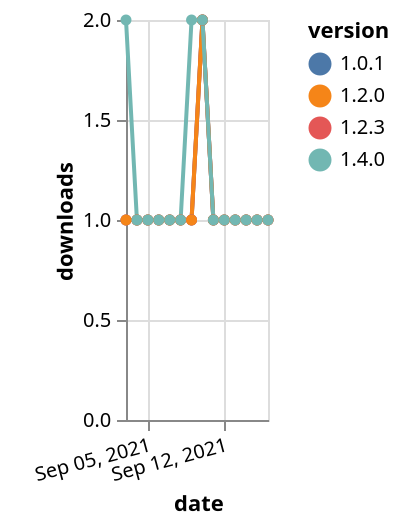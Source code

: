 {"$schema": "https://vega.github.io/schema/vega-lite/v5.json", "description": "A simple bar chart with embedded data.", "data": {"values": [{"date": "2021-09-03", "total": 163, "delta": 1, "version": "1.0.1"}, {"date": "2021-09-04", "total": 164, "delta": 1, "version": "1.0.1"}, {"date": "2021-09-05", "total": 165, "delta": 1, "version": "1.0.1"}, {"date": "2021-09-06", "total": 166, "delta": 1, "version": "1.0.1"}, {"date": "2021-09-07", "total": 167, "delta": 1, "version": "1.0.1"}, {"date": "2021-09-08", "total": 168, "delta": 1, "version": "1.0.1"}, {"date": "2021-09-09", "total": 169, "delta": 1, "version": "1.0.1"}, {"date": "2021-09-10", "total": 171, "delta": 2, "version": "1.0.1"}, {"date": "2021-09-11", "total": 172, "delta": 1, "version": "1.0.1"}, {"date": "2021-09-12", "total": 173, "delta": 1, "version": "1.0.1"}, {"date": "2021-09-13", "total": 174, "delta": 1, "version": "1.0.1"}, {"date": "2021-09-14", "total": 175, "delta": 1, "version": "1.0.1"}, {"date": "2021-09-15", "total": 176, "delta": 1, "version": "1.0.1"}, {"date": "2021-09-16", "total": 177, "delta": 1, "version": "1.0.1"}, {"date": "2021-09-03", "total": 128, "delta": 1, "version": "1.2.3"}, {"date": "2021-09-04", "total": 129, "delta": 1, "version": "1.2.3"}, {"date": "2021-09-05", "total": 130, "delta": 1, "version": "1.2.3"}, {"date": "2021-09-06", "total": 131, "delta": 1, "version": "1.2.3"}, {"date": "2021-09-07", "total": 132, "delta": 1, "version": "1.2.3"}, {"date": "2021-09-08", "total": 133, "delta": 1, "version": "1.2.3"}, {"date": "2021-09-09", "total": 134, "delta": 1, "version": "1.2.3"}, {"date": "2021-09-10", "total": 136, "delta": 2, "version": "1.2.3"}, {"date": "2021-09-11", "total": 137, "delta": 1, "version": "1.2.3"}, {"date": "2021-09-12", "total": 138, "delta": 1, "version": "1.2.3"}, {"date": "2021-09-13", "total": 139, "delta": 1, "version": "1.2.3"}, {"date": "2021-09-14", "total": 140, "delta": 1, "version": "1.2.3"}, {"date": "2021-09-15", "total": 141, "delta": 1, "version": "1.2.3"}, {"date": "2021-09-16", "total": 142, "delta": 1, "version": "1.2.3"}, {"date": "2021-09-03", "total": 147, "delta": 1, "version": "1.2.0"}, {"date": "2021-09-04", "total": 148, "delta": 1, "version": "1.2.0"}, {"date": "2021-09-05", "total": 149, "delta": 1, "version": "1.2.0"}, {"date": "2021-09-06", "total": 150, "delta": 1, "version": "1.2.0"}, {"date": "2021-09-07", "total": 151, "delta": 1, "version": "1.2.0"}, {"date": "2021-09-08", "total": 152, "delta": 1, "version": "1.2.0"}, {"date": "2021-09-09", "total": 153, "delta": 1, "version": "1.2.0"}, {"date": "2021-09-10", "total": 155, "delta": 2, "version": "1.2.0"}, {"date": "2021-09-11", "total": 156, "delta": 1, "version": "1.2.0"}, {"date": "2021-09-12", "total": 157, "delta": 1, "version": "1.2.0"}, {"date": "2021-09-13", "total": 158, "delta": 1, "version": "1.2.0"}, {"date": "2021-09-14", "total": 159, "delta": 1, "version": "1.2.0"}, {"date": "2021-09-15", "total": 160, "delta": 1, "version": "1.2.0"}, {"date": "2021-09-16", "total": 161, "delta": 1, "version": "1.2.0"}, {"date": "2021-09-03", "total": 115, "delta": 2, "version": "1.4.0"}, {"date": "2021-09-04", "total": 116, "delta": 1, "version": "1.4.0"}, {"date": "2021-09-05", "total": 117, "delta": 1, "version": "1.4.0"}, {"date": "2021-09-06", "total": 118, "delta": 1, "version": "1.4.0"}, {"date": "2021-09-07", "total": 119, "delta": 1, "version": "1.4.0"}, {"date": "2021-09-08", "total": 120, "delta": 1, "version": "1.4.0"}, {"date": "2021-09-09", "total": 122, "delta": 2, "version": "1.4.0"}, {"date": "2021-09-10", "total": 124, "delta": 2, "version": "1.4.0"}, {"date": "2021-09-11", "total": 125, "delta": 1, "version": "1.4.0"}, {"date": "2021-09-12", "total": 126, "delta": 1, "version": "1.4.0"}, {"date": "2021-09-13", "total": 127, "delta": 1, "version": "1.4.0"}, {"date": "2021-09-14", "total": 128, "delta": 1, "version": "1.4.0"}, {"date": "2021-09-15", "total": 129, "delta": 1, "version": "1.4.0"}, {"date": "2021-09-16", "total": 130, "delta": 1, "version": "1.4.0"}]}, "width": "container", "mark": {"type": "line", "point": {"filled": true}}, "encoding": {"x": {"field": "date", "type": "temporal", "timeUnit": "yearmonthdate", "title": "date", "axis": {"labelAngle": -15}}, "y": {"field": "delta", "type": "quantitative", "title": "downloads"}, "color": {"field": "version", "type": "nominal"}, "tooltip": {"field": "delta"}}}